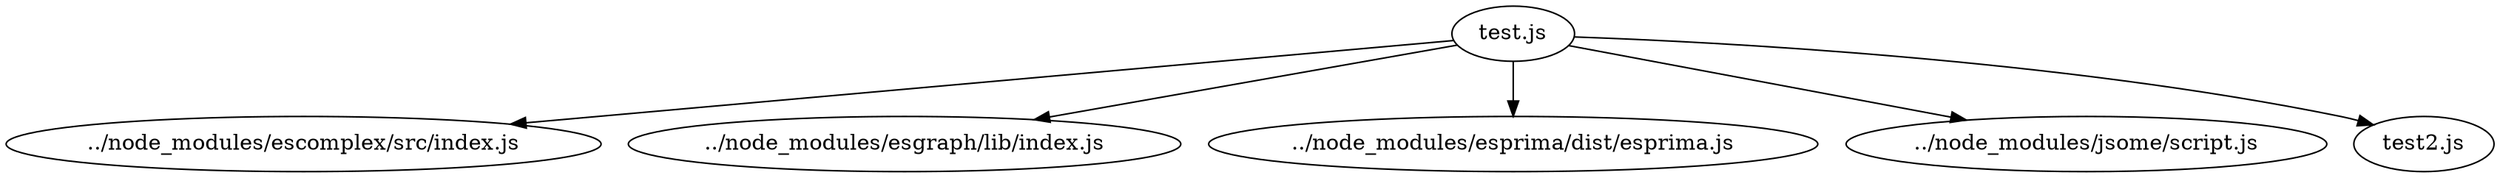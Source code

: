 digraph G {
  "test.js";
  "../node_modules/escomplex/src/index.js";
  "../node_modules/esgraph/lib/index.js";
  "../node_modules/esprima/dist/esprima.js";
  "../node_modules/jsome/script.js";
  "test2.js";
  "test.js" -> "../node_modules/escomplex/src/index.js";
  "test.js" -> "../node_modules/esgraph/lib/index.js";
  "test.js" -> "../node_modules/esprima/dist/esprima.js";
  "test.js" -> "../node_modules/jsome/script.js";
  "test.js" -> "test2.js";
}
